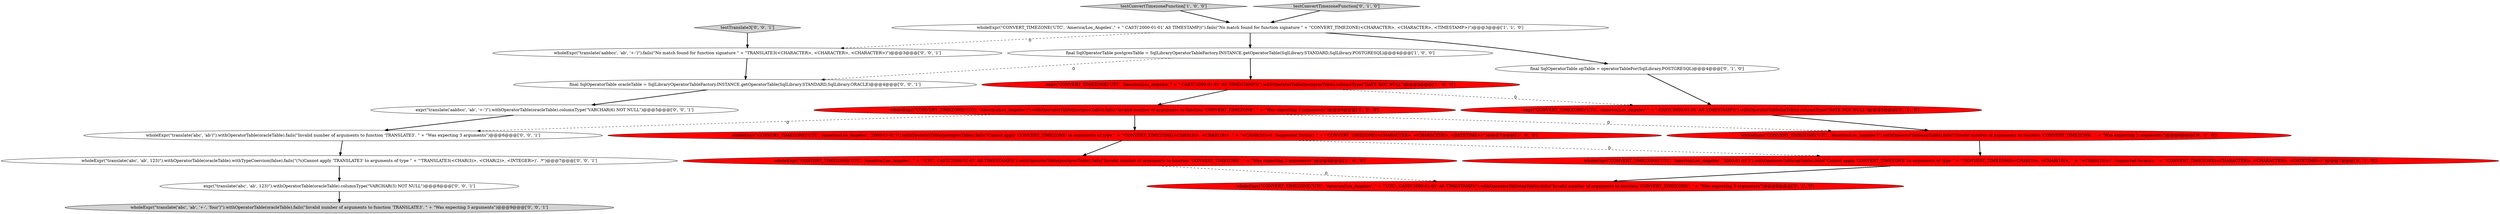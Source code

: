 digraph {
3 [style = filled, label = "testConvertTimezoneFunction['1', '0', '0']", fillcolor = lightgray, shape = diamond image = "AAA0AAABBB1BBB"];
6 [style = filled, label = "wholeExpr(\"CONVERT_TIMEZONE('UTC', 'America/Los_Angeles')\").withOperatorTable(postgresTable).fails(\"Invalid number of arguments to function 'CONVERT_TIMEZONE'. \" + \"Was expecting 3 arguments\")@@@6@@@['1', '0', '0']", fillcolor = red, shape = ellipse image = "AAA1AAABBB1BBB"];
18 [style = filled, label = "wholeExpr(\"translate('abc', 'ab')\").withOperatorTable(oracleTable).fails(\"Invalid number of arguments to function 'TRANSLATE3'. \" + \"Was expecting 3 arguments\")@@@6@@@['0', '0', '1']", fillcolor = white, shape = ellipse image = "AAA0AAABBB3BBB"];
19 [style = filled, label = "expr(\"translate('abc', 'ab', 123)\").withOperatorTable(oracleTable).columnType(\"VARCHAR(3) NOT NULL\")@@@8@@@['0', '0', '1']", fillcolor = white, shape = ellipse image = "AAA0AAABBB3BBB"];
17 [style = filled, label = "wholeExpr(\"translate('abc', 'ab', 123)\").withOperatorTable(oracleTable).withTypeCoercion(false).fails(\"(?s)Cannot apply 'TRANSLATE3' to arguments of type \" + \"'TRANSLATE3\(<CHAR\(3\)>, <CHAR\(2\)>, <INTEGER>\)'\. .*\")@@@7@@@['0', '0', '1']", fillcolor = white, shape = ellipse image = "AAA0AAABBB3BBB"];
14 [style = filled, label = "testTranslate3['0', '0', '1']", fillcolor = lightgray, shape = diamond image = "AAA0AAABBB3BBB"];
13 [style = filled, label = "wholeExpr(\"translate('abc', 'ab', '+-', 'four')\").withOperatorTable(oracleTable).fails(\"Invalid number of arguments to function 'TRANSLATE3'. \" + \"Was expecting 3 arguments\")@@@9@@@['0', '0', '1']", fillcolor = lightgray, shape = ellipse image = "AAA0AAABBB3BBB"];
11 [style = filled, label = "wholeExpr(\"CONVERT_TIMEZONE('UTC', 'America/Los_Angeles')\").withOperatorTable(opTable).fails(\"Invalid number of arguments to function 'CONVERT_TIMEZONE'. \" + \"Was expecting 3 arguments\")@@@6@@@['0', '1', '0']", fillcolor = red, shape = ellipse image = "AAA1AAABBB2BBB"];
10 [style = filled, label = "wholeExpr(\"CONVERT_TIMEZONE('UTC', 'America/Los_Angeles', '2000-01-01')\").withOperatorTable(opTable).fails(\"Cannot apply 'CONVERT_TIMEZONE' to arguments of type \" + \"'CONVERT_TIMEZONE\(<CHAR\(3\)>, <CHAR\(19\)>, \" + \"<CHAR\(10\)>\)'\. Supported form\(s\): \" + \"'CONVERT_TIMEZONE\(<CHARACTER>, <CHARACTER>, <DATETIME>\)'\")@@@7@@@['0', '1', '0']", fillcolor = red, shape = ellipse image = "AAA1AAABBB2BBB"];
9 [style = filled, label = "testConvertTimezoneFunction['0', '1', '0']", fillcolor = lightgray, shape = diamond image = "AAA0AAABBB2BBB"];
2 [style = filled, label = "wholeExpr(\"CONVERT_TIMEZONE('UTC', 'America/Los_Angeles', '2000-01-01')\").withOperatorTable(postgresTable).fails(\"Cannot apply 'CONVERT_TIMEZONE' to arguments of type \" + \"'CONVERT_TIMEZONE\(<CHAR\(3\)>, <CHAR\(19\)>, \" + \"<CHAR\(10\)>\)'\. Supported form\(s\): \" + \"'CONVERT_TIMEZONE\(<CHARACTER>, <CHARACTER>, <DATETIME>\)'\")@@@7@@@['1', '0', '0']", fillcolor = red, shape = ellipse image = "AAA1AAABBB1BBB"];
8 [style = filled, label = "final SqlOperatorTable opTable = operatorTableFor(SqlLibrary.POSTGRESQL)@@@4@@@['0', '1', '0']", fillcolor = white, shape = ellipse image = "AAA0AAABBB2BBB"];
16 [style = filled, label = "expr(\"translate('aabbcc', 'ab', '+-')\").withOperatorTable(oracleTable).columnType(\"VARCHAR(6) NOT NULL\")@@@5@@@['0', '0', '1']", fillcolor = white, shape = ellipse image = "AAA0AAABBB3BBB"];
7 [style = filled, label = "expr(\"CONVERT_TIMEZONE('UTC', 'America/Los_Angeles',\" + \" CAST('2000-01-01' AS TIMESTAMP))\").withOperatorTable(opTable).columnType(\"DATE NOT NULL\")@@@5@@@['0', '1', '0']", fillcolor = red, shape = ellipse image = "AAA1AAABBB2BBB"];
1 [style = filled, label = "wholeExpr(\"CONVERT_TIMEZONE('UTC', 'America/Los_Angeles',\" + \" CAST('2000-01-01' AS TIMESTAMP))\").fails(\"No match found for function signature \" + \"CONVERT_TIMEZONE\(<CHARACTER>, <CHARACTER>, <TIMESTAMP>\)\")@@@3@@@['1', '1', '0']", fillcolor = white, shape = ellipse image = "AAA0AAABBB1BBB"];
4 [style = filled, label = "expr(\"CONVERT_TIMEZONE('UTC', 'America/Los_Angeles',\" + \" CAST('2000-01-01' AS TIMESTAMP))\").withOperatorTable(postgresTable).columnType(\"DATE NOT NULL\")@@@5@@@['1', '0', '0']", fillcolor = red, shape = ellipse image = "AAA1AAABBB1BBB"];
15 [style = filled, label = "final SqlOperatorTable oracleTable = SqlLibraryOperatorTableFactory.INSTANCE.getOperatorTable(SqlLibrary.STANDARD,SqlLibrary.ORACLE)@@@4@@@['0', '0', '1']", fillcolor = white, shape = ellipse image = "AAA0AAABBB3BBB"];
5 [style = filled, label = "final SqlOperatorTable postgresTable = SqlLibraryOperatorTableFactory.INSTANCE.getOperatorTable(SqlLibrary.STANDARD,SqlLibrary.POSTGRESQL)@@@4@@@['1', '0', '0']", fillcolor = white, shape = ellipse image = "AAA0AAABBB1BBB"];
12 [style = filled, label = "wholeExpr(\"CONVERT_TIMEZONE('UTC', 'America/Los_Angeles', \" + \"'UTC', CAST('2000-01-01' AS TIMESTAMP))\").withOperatorTable(opTable).fails(\"Invalid number of arguments to function 'CONVERT_TIMEZONE'. \" + \"Was expecting 3 arguments\")@@@8@@@['0', '1', '0']", fillcolor = red, shape = ellipse image = "AAA1AAABBB2BBB"];
20 [style = filled, label = "wholeExpr(\"translate('aabbcc', 'ab', '+-')\").fails(\"No match found for function signature \" + \"TRANSLATE3\(<CHARACTER>, <CHARACTER>, <CHARACTER>\)\")@@@3@@@['0', '0', '1']", fillcolor = white, shape = ellipse image = "AAA0AAABBB3BBB"];
0 [style = filled, label = "wholeExpr(\"CONVERT_TIMEZONE('UTC', 'America/Los_Angeles', \" + \"'UTC', CAST('2000-01-01' AS TIMESTAMP))\").withOperatorTable(postgresTable).fails(\"Invalid number of arguments to function 'CONVERT_TIMEZONE'. \" + \"Was expecting 3 arguments\")@@@8@@@['1', '0', '0']", fillcolor = red, shape = ellipse image = "AAA1AAABBB1BBB"];
1->5 [style = bold, label=""];
7->11 [style = bold, label=""];
16->18 [style = bold, label=""];
1->8 [style = bold, label=""];
3->1 [style = bold, label=""];
4->6 [style = bold, label=""];
6->11 [style = dashed, label="0"];
18->17 [style = bold, label=""];
0->12 [style = dashed, label="0"];
15->16 [style = bold, label=""];
17->19 [style = bold, label=""];
8->7 [style = bold, label=""];
2->10 [style = dashed, label="0"];
6->18 [style = dashed, label="0"];
6->2 [style = bold, label=""];
1->20 [style = dashed, label="0"];
2->0 [style = bold, label=""];
19->13 [style = bold, label=""];
11->10 [style = bold, label=""];
10->12 [style = bold, label=""];
4->7 [style = dashed, label="0"];
5->4 [style = bold, label=""];
9->1 [style = bold, label=""];
5->15 [style = dashed, label="0"];
20->15 [style = bold, label=""];
14->20 [style = bold, label=""];
}
